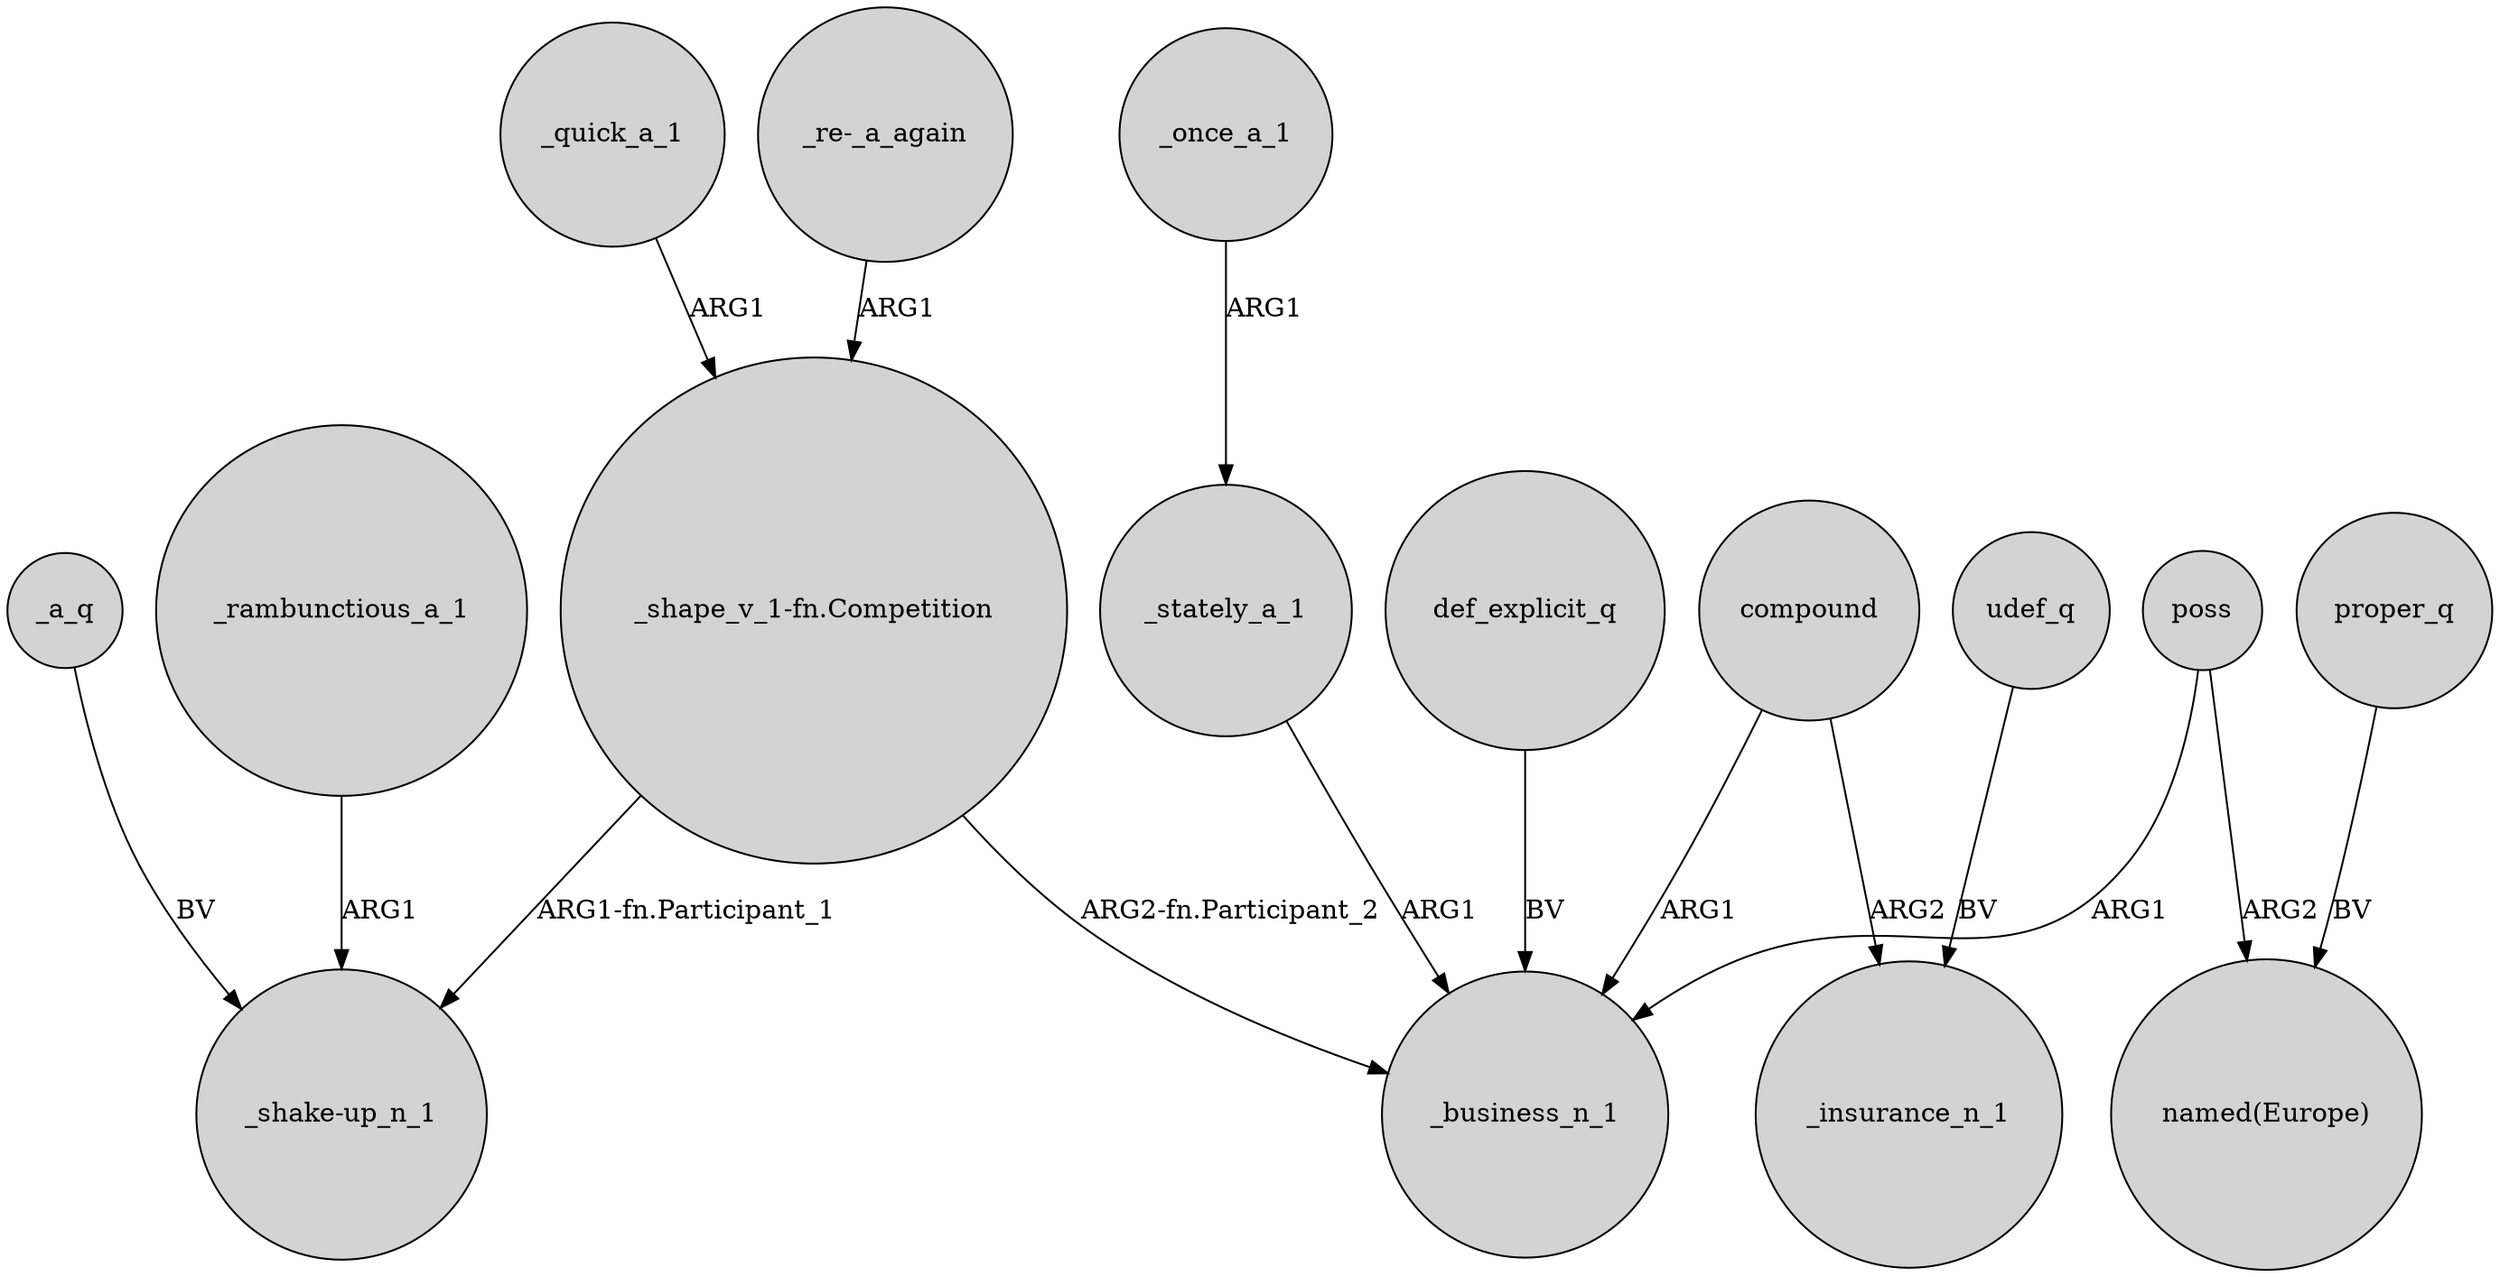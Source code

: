 digraph {
	node [shape=circle style=filled]
	"_shape_v_1-fn.Competition" -> "_shake-up_n_1" [label="ARG1-fn.Participant_1"]
	def_explicit_q -> _business_n_1 [label=BV]
	_stately_a_1 -> _business_n_1 [label=ARG1]
	udef_q -> _insurance_n_1 [label=BV]
	"_shape_v_1-fn.Competition" -> _business_n_1 [label="ARG2-fn.Participant_2"]
	proper_q -> "named(Europe)" [label=BV]
	compound -> _business_n_1 [label=ARG1]
	poss -> "named(Europe)" [label=ARG2]
	_once_a_1 -> _stately_a_1 [label=ARG1]
	poss -> _business_n_1 [label=ARG1]
	_a_q -> "_shake-up_n_1" [label=BV]
	"_re-_a_again" -> "_shape_v_1-fn.Competition" [label=ARG1]
	compound -> _insurance_n_1 [label=ARG2]
	_rambunctious_a_1 -> "_shake-up_n_1" [label=ARG1]
	_quick_a_1 -> "_shape_v_1-fn.Competition" [label=ARG1]
}
